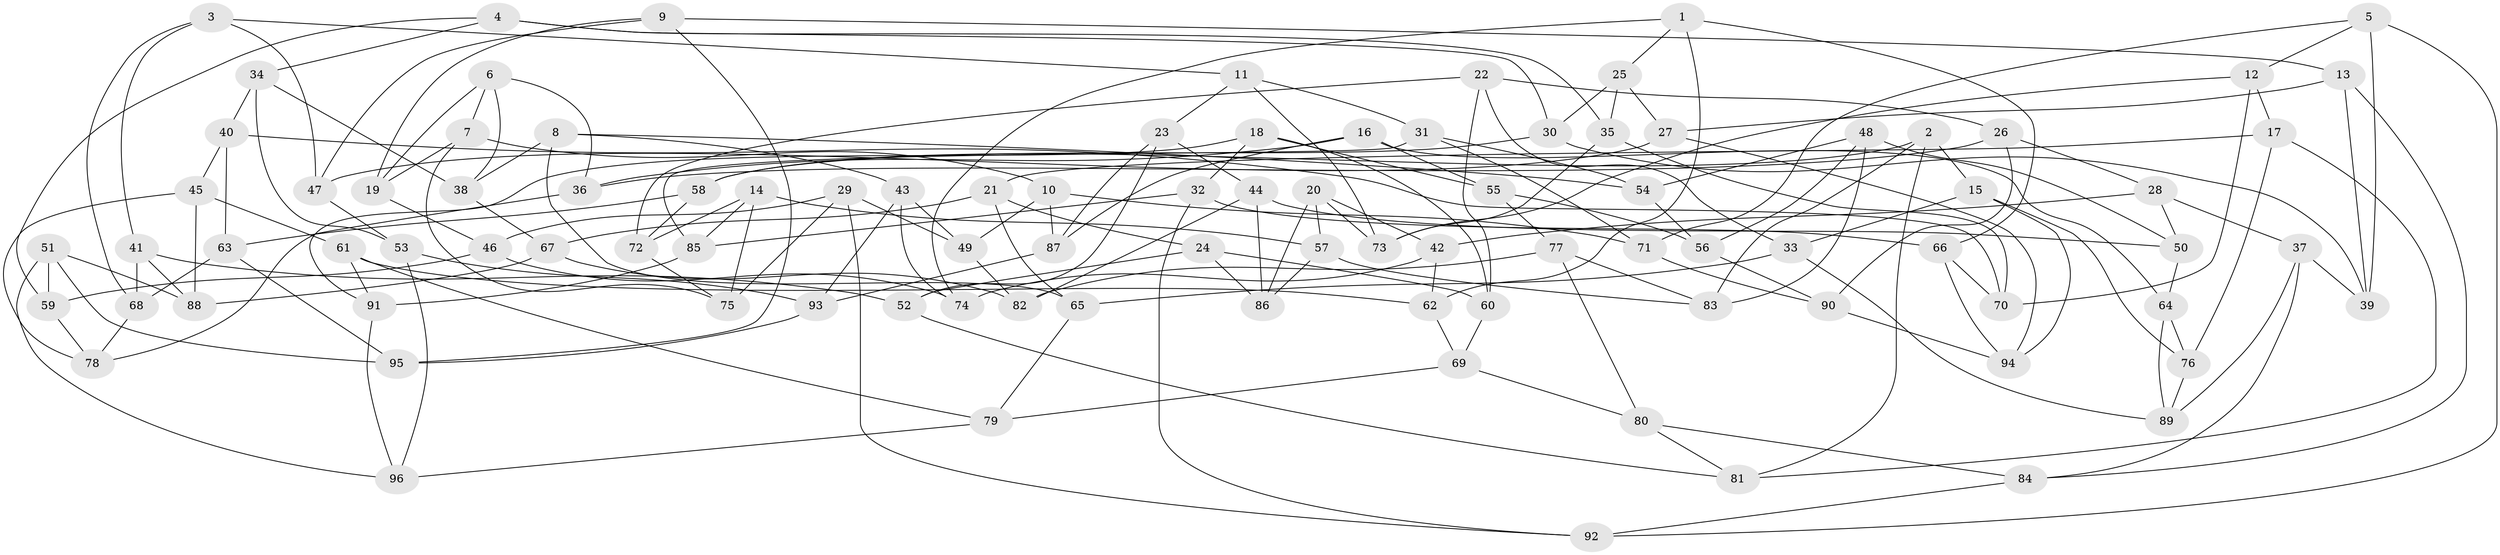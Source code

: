 // coarse degree distribution, {4: 0.39344262295081966, 6: 0.47540983606557374, 5: 0.09836065573770492, 3: 0.03278688524590164}
// Generated by graph-tools (version 1.1) at 2025/24/03/03/25 07:24:30]
// undirected, 96 vertices, 192 edges
graph export_dot {
graph [start="1"]
  node [color=gray90,style=filled];
  1;
  2;
  3;
  4;
  5;
  6;
  7;
  8;
  9;
  10;
  11;
  12;
  13;
  14;
  15;
  16;
  17;
  18;
  19;
  20;
  21;
  22;
  23;
  24;
  25;
  26;
  27;
  28;
  29;
  30;
  31;
  32;
  33;
  34;
  35;
  36;
  37;
  38;
  39;
  40;
  41;
  42;
  43;
  44;
  45;
  46;
  47;
  48;
  49;
  50;
  51;
  52;
  53;
  54;
  55;
  56;
  57;
  58;
  59;
  60;
  61;
  62;
  63;
  64;
  65;
  66;
  67;
  68;
  69;
  70;
  71;
  72;
  73;
  74;
  75;
  76;
  77;
  78;
  79;
  80;
  81;
  82;
  83;
  84;
  85;
  86;
  87;
  88;
  89;
  90;
  91;
  92;
  93;
  94;
  95;
  96;
  1 -- 62;
  1 -- 66;
  1 -- 74;
  1 -- 25;
  2 -- 81;
  2 -- 15;
  2 -- 83;
  2 -- 58;
  3 -- 11;
  3 -- 68;
  3 -- 47;
  3 -- 41;
  4 -- 30;
  4 -- 35;
  4 -- 34;
  4 -- 59;
  5 -- 39;
  5 -- 12;
  5 -- 71;
  5 -- 92;
  6 -- 7;
  6 -- 38;
  6 -- 19;
  6 -- 36;
  7 -- 75;
  7 -- 10;
  7 -- 19;
  8 -- 65;
  8 -- 43;
  8 -- 54;
  8 -- 38;
  9 -- 19;
  9 -- 13;
  9 -- 47;
  9 -- 95;
  10 -- 87;
  10 -- 71;
  10 -- 49;
  11 -- 73;
  11 -- 23;
  11 -- 31;
  12 -- 73;
  12 -- 17;
  12 -- 70;
  13 -- 27;
  13 -- 84;
  13 -- 39;
  14 -- 75;
  14 -- 57;
  14 -- 72;
  14 -- 85;
  15 -- 33;
  15 -- 76;
  15 -- 94;
  16 -- 36;
  16 -- 87;
  16 -- 55;
  16 -- 64;
  17 -- 81;
  17 -- 21;
  17 -- 76;
  18 -- 60;
  18 -- 32;
  18 -- 55;
  18 -- 91;
  19 -- 46;
  20 -- 42;
  20 -- 73;
  20 -- 57;
  20 -- 86;
  21 -- 65;
  21 -- 67;
  21 -- 24;
  22 -- 33;
  22 -- 60;
  22 -- 26;
  22 -- 72;
  23 -- 87;
  23 -- 52;
  23 -- 44;
  24 -- 52;
  24 -- 86;
  24 -- 60;
  25 -- 35;
  25 -- 30;
  25 -- 27;
  26 -- 90;
  26 -- 28;
  26 -- 36;
  27 -- 94;
  27 -- 47;
  28 -- 50;
  28 -- 42;
  28 -- 37;
  29 -- 92;
  29 -- 75;
  29 -- 46;
  29 -- 49;
  30 -- 58;
  30 -- 39;
  31 -- 85;
  31 -- 71;
  31 -- 54;
  32 -- 66;
  32 -- 92;
  32 -- 85;
  33 -- 65;
  33 -- 89;
  34 -- 38;
  34 -- 53;
  34 -- 40;
  35 -- 70;
  35 -- 73;
  36 -- 78;
  37 -- 84;
  37 -- 39;
  37 -- 89;
  38 -- 67;
  40 -- 45;
  40 -- 70;
  40 -- 63;
  41 -- 68;
  41 -- 88;
  41 -- 52;
  42 -- 74;
  42 -- 62;
  43 -- 49;
  43 -- 74;
  43 -- 93;
  44 -- 50;
  44 -- 86;
  44 -- 82;
  45 -- 78;
  45 -- 88;
  45 -- 61;
  46 -- 59;
  46 -- 74;
  47 -- 53;
  48 -- 54;
  48 -- 50;
  48 -- 83;
  48 -- 56;
  49 -- 82;
  50 -- 64;
  51 -- 88;
  51 -- 95;
  51 -- 59;
  51 -- 96;
  52 -- 81;
  53 -- 96;
  53 -- 93;
  54 -- 56;
  55 -- 77;
  55 -- 56;
  56 -- 90;
  57 -- 83;
  57 -- 86;
  58 -- 63;
  58 -- 72;
  59 -- 78;
  60 -- 69;
  61 -- 79;
  61 -- 91;
  61 -- 62;
  62 -- 69;
  63 -- 68;
  63 -- 95;
  64 -- 89;
  64 -- 76;
  65 -- 79;
  66 -- 94;
  66 -- 70;
  67 -- 82;
  67 -- 88;
  68 -- 78;
  69 -- 80;
  69 -- 79;
  71 -- 90;
  72 -- 75;
  76 -- 89;
  77 -- 83;
  77 -- 80;
  77 -- 82;
  79 -- 96;
  80 -- 81;
  80 -- 84;
  84 -- 92;
  85 -- 91;
  87 -- 93;
  90 -- 94;
  91 -- 96;
  93 -- 95;
}
